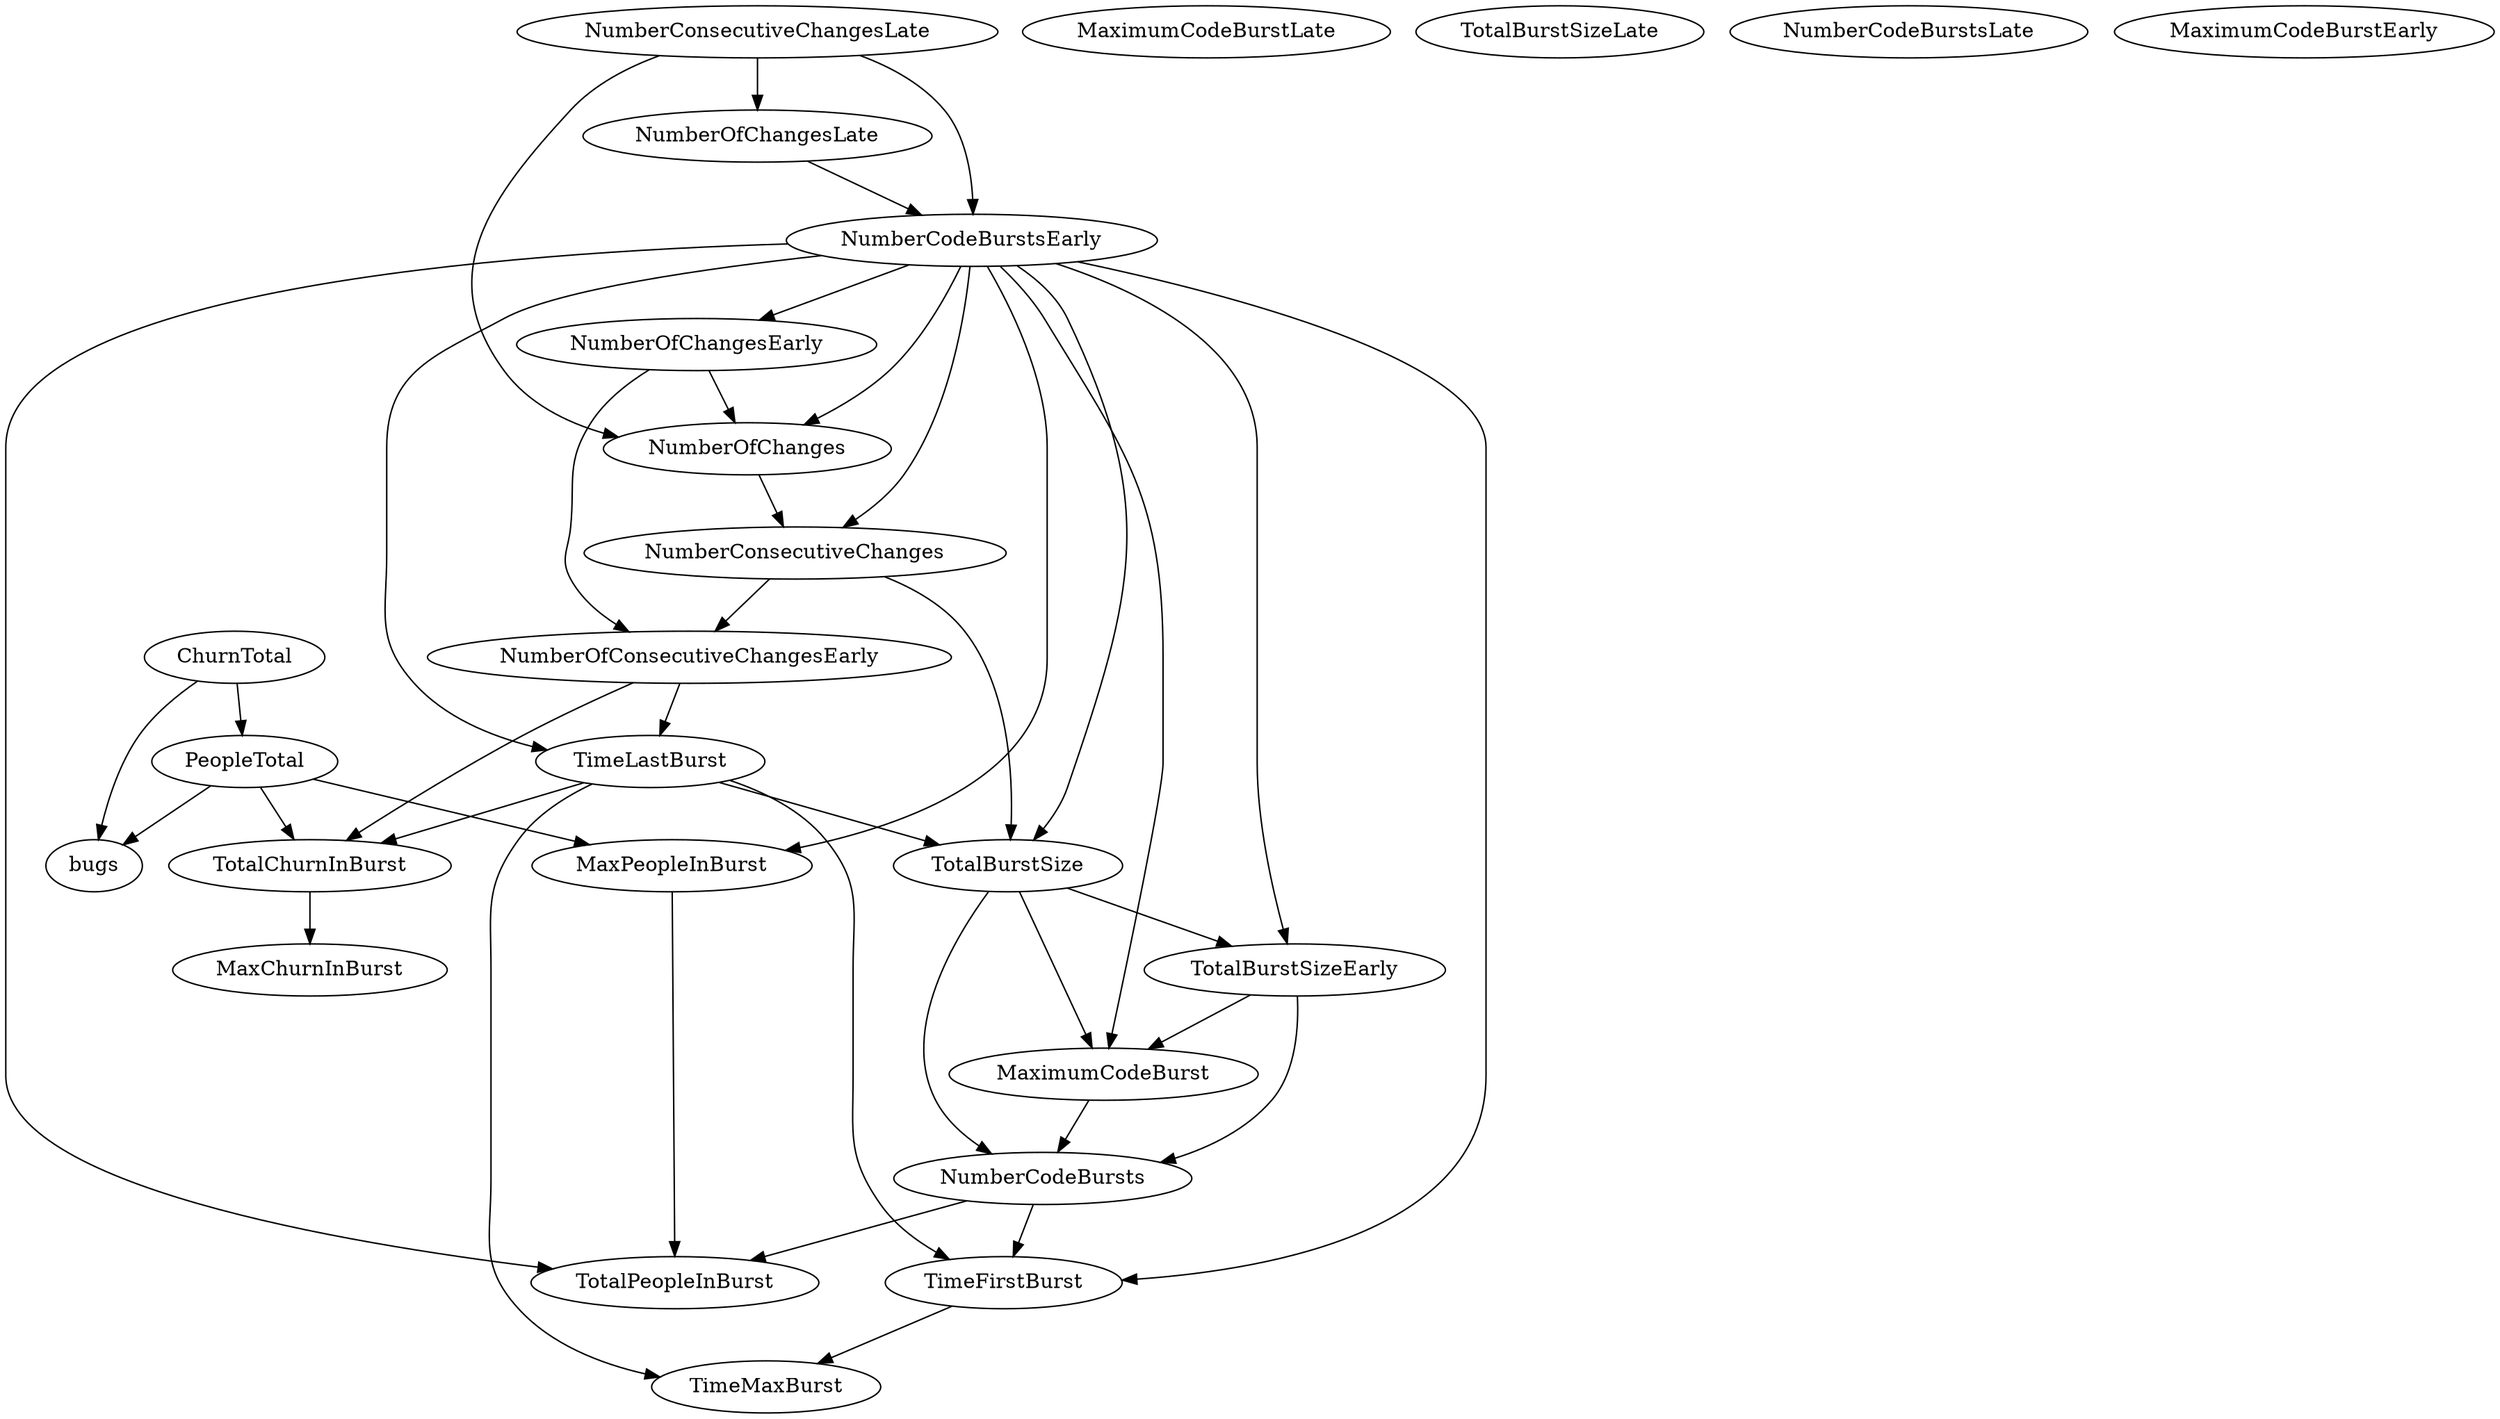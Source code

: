 digraph {
   TotalPeopleInBurst;
   MaximumCodeBurstLate;
   NumberOfChanges;
   MaxPeopleInBurst;
   TotalBurstSizeLate;
   NumberCodeBurstsLate;
   NumberOfChangesLate;
   NumberOfChangesEarly;
   MaxChurnInBurst;
   MaximumCodeBurstEarly;
   NumberCodeBurstsEarly;
   TimeFirstBurst;
   TotalChurnInBurst;
   ChurnTotal;
   MaximumCodeBurst;
   NumberOfConsecutiveChangesEarly;
   NumberConsecutiveChangesLate;
   TotalBurstSizeEarly;
   TotalBurstSize;
   TimeMaxBurst;
   NumberConsecutiveChanges;
   TimeLastBurst;
   NumberCodeBursts;
   PeopleTotal;
   bugs;
   NumberOfChanges -> NumberConsecutiveChanges;
   MaxPeopleInBurst -> TotalPeopleInBurst;
   NumberOfChangesLate -> NumberCodeBurstsEarly;
   NumberOfChangesEarly -> NumberOfChanges;
   NumberOfChangesEarly -> NumberOfConsecutiveChangesEarly;
   NumberCodeBurstsEarly -> TotalPeopleInBurst;
   NumberCodeBurstsEarly -> NumberOfChanges;
   NumberCodeBurstsEarly -> MaxPeopleInBurst;
   NumberCodeBurstsEarly -> NumberOfChangesEarly;
   NumberCodeBurstsEarly -> TimeFirstBurst;
   NumberCodeBurstsEarly -> MaximumCodeBurst;
   NumberCodeBurstsEarly -> TotalBurstSizeEarly;
   NumberCodeBurstsEarly -> TotalBurstSize;
   NumberCodeBurstsEarly -> NumberConsecutiveChanges;
   NumberCodeBurstsEarly -> TimeLastBurst;
   TimeFirstBurst -> TimeMaxBurst;
   TotalChurnInBurst -> MaxChurnInBurst;
   ChurnTotal -> PeopleTotal;
   ChurnTotal -> bugs;
   MaximumCodeBurst -> NumberCodeBursts;
   NumberOfConsecutiveChangesEarly -> TotalChurnInBurst;
   NumberOfConsecutiveChangesEarly -> TimeLastBurst;
   NumberConsecutiveChangesLate -> NumberOfChanges;
   NumberConsecutiveChangesLate -> NumberOfChangesLate;
   NumberConsecutiveChangesLate -> NumberCodeBurstsEarly;
   TotalBurstSizeEarly -> MaximumCodeBurst;
   TotalBurstSizeEarly -> NumberCodeBursts;
   TotalBurstSize -> MaximumCodeBurst;
   TotalBurstSize -> TotalBurstSizeEarly;
   TotalBurstSize -> NumberCodeBursts;
   NumberConsecutiveChanges -> NumberOfConsecutiveChangesEarly;
   NumberConsecutiveChanges -> TotalBurstSize;
   TimeLastBurst -> TimeFirstBurst;
   TimeLastBurst -> TotalChurnInBurst;
   TimeLastBurst -> TotalBurstSize;
   TimeLastBurst -> TimeMaxBurst;
   NumberCodeBursts -> TotalPeopleInBurst;
   NumberCodeBursts -> TimeFirstBurst;
   PeopleTotal -> MaxPeopleInBurst;
   PeopleTotal -> TotalChurnInBurst;
   PeopleTotal -> bugs;
}

